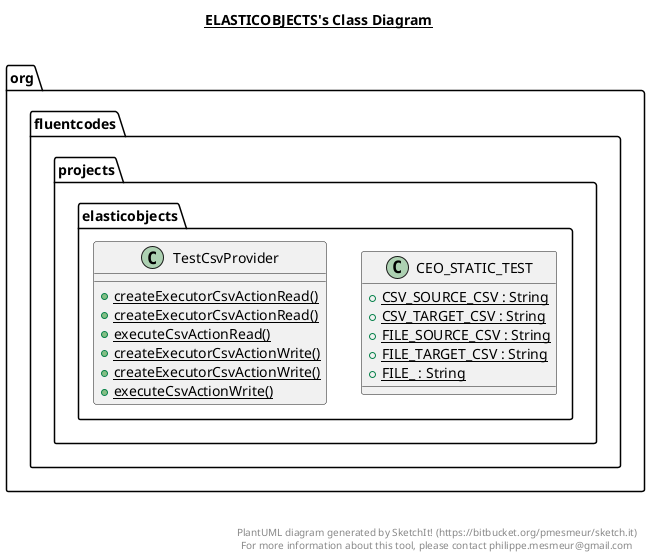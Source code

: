 @startuml

title __ELASTICOBJECTS's Class Diagram__\n

  package org.fluentcodes.projects.elasticobjects {
    class CEO_STATIC_TEST {
        {static} + CSV_SOURCE_CSV : String
        {static} + CSV_TARGET_CSV : String
        {static} + FILE_SOURCE_CSV : String
        {static} + FILE_TARGET_CSV : String
        {static} + FILE_ : String
    }
  }
  

  package org.fluentcodes.projects.elasticobjects {
    class TestCsvProvider {
        {static} + createExecutorCsvActionRead()
        {static} + createExecutorCsvActionRead()
        {static} + executeCsvActionRead()
        {static} + createExecutorCsvActionWrite()
        {static} + createExecutorCsvActionWrite()
        {static} + executeCsvActionWrite()
    }
  }
  



right footer


PlantUML diagram generated by SketchIt! (https://bitbucket.org/pmesmeur/sketch.it)
For more information about this tool, please contact philippe.mesmeur@gmail.com
endfooter

@enduml
